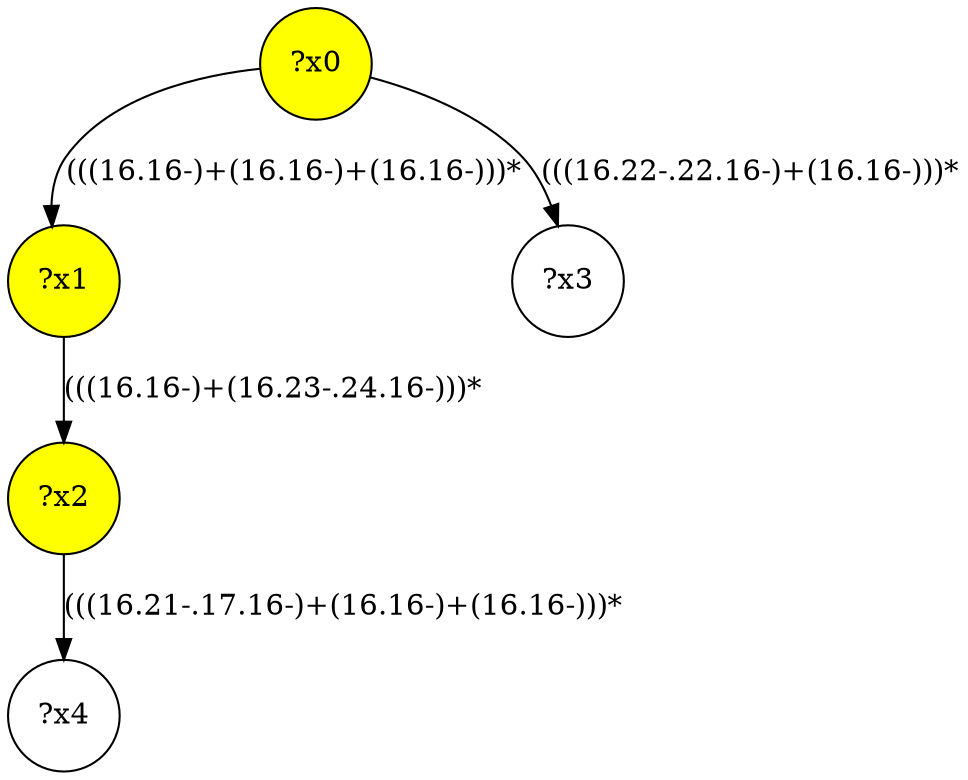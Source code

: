 digraph g {
	x2 [fillcolor="yellow", style="filled," shape=circle, label="?x2"];
	x1 [fillcolor="yellow", style="filled," shape=circle, label="?x1"];
	x0 [fillcolor="yellow", style="filled," shape=circle, label="?x0"];
	x0 -> x1 [label="(((16.16-)+(16.16-)+(16.16-)))*"];
	x1 -> x2 [label="(((16.16-)+(16.23-.24.16-)))*"];
	x3 [shape=circle, label="?x3"];
	x0 -> x3 [label="(((16.22-.22.16-)+(16.16-)))*"];
	x4 [shape=circle, label="?x4"];
	x2 -> x4 [label="(((16.21-.17.16-)+(16.16-)+(16.16-)))*"];
}

